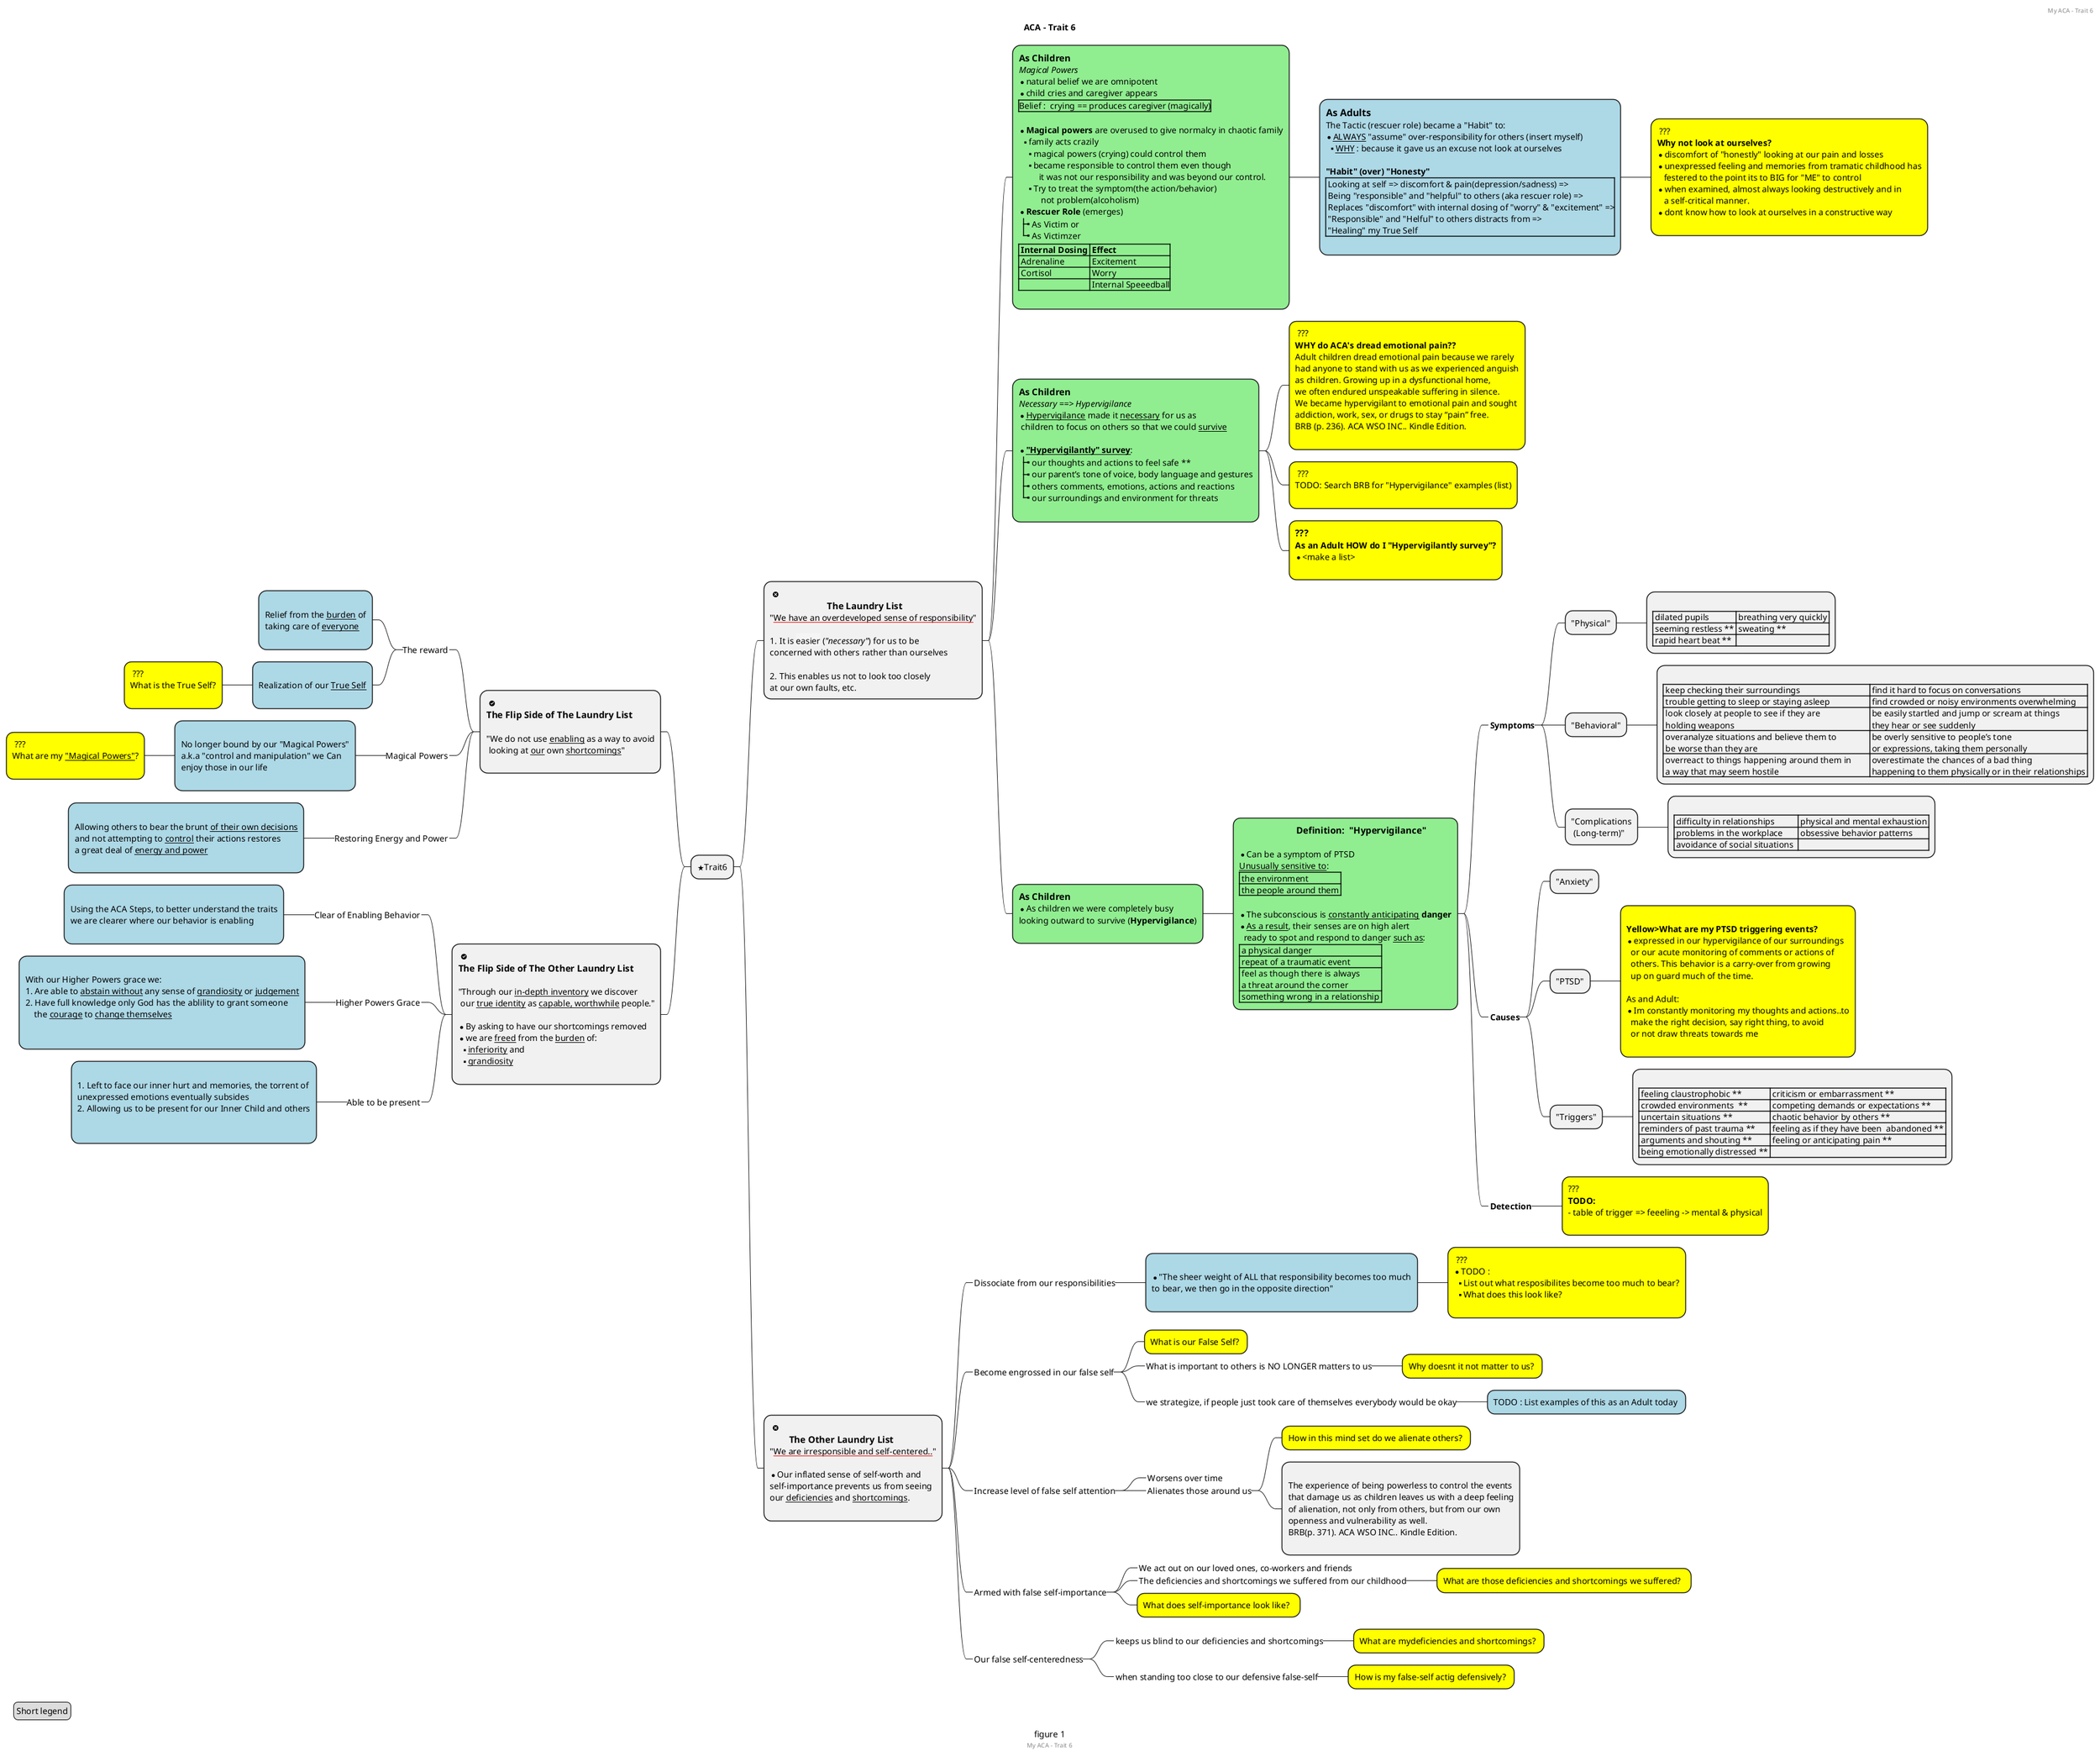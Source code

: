 @startmindmap

' <&name> = creole open iconic icons : https://useiconic.com/open/

'--------STYLING---------
<style>
mindmapDiagram {
  .green {
    BackgroundColor lightgreen
  }
  .asChild {
    BackgroundColor lightgreen
  }
  .asAdult {
    BackgroundColor lightblue
  }
  .question {
    BackgroundColor Yellow
  }
}
</style>

'--------MINDMAP---------

* <&star>Trait6

'-------The Laundry List-------
**: <&circle-x>
===\t\t\tThe Laundry List
"<u:red>We have an overdeveloped sense of responsibility</u>"

# It is <back:WhiteSmoke><u>easier</u></back> (//"necessary"//) for us to be
concerned with others rather than ourselves

# This enables us not to look too closely
at our own faults, etc.;

***:===As Children
====Magical Powers
* natural belief we are omnipotent
* child cries and caregiver appears
|Belief :  crying == produces caregiver (magically)|

* **Magical powers** are overused to give normalcy in chaotic family
** family acts crazily
*** magical powers (crying) could control them
*** became responsible to control them even though
         it was not our responsibility and was beyond our control.
*** Try to treat the symptom(the action/behavior)
          not problem(alcoholism)
* **Rescuer Role** (emerges)
|_ As Victim or
|_ As Victimzer
|= Internal Dosing |= Effect    |
| Adrenaline      | Excitement |
| Cortisol        | Worry      |
|                 | Internal Speeedball|
;<<asChild>>

****:==As Adults
The Tactic (rescuer role) became a "Habit" to:
* __ALWAYS__ "assume" over-responsibility for others (insert myself)
** __WHY__ : because it gave us an excuse not look at ourselves

**"Habit" (over) "Honesty"**
| Looking at self => discomfort & pain(depression/sadness) =>\n Being "responsible" and "helpful" to others (aka rescuer role) =>\n Replaces "discomfort" with internal dosing of "worry" & "excitement" =>\n "Responsible" and "Helful" to others distracts from =>\n "Healing" my True Self |
;<<asAdult>>

*****: ???
**Why not look at ourselves?**
* discomfort of "honestly" looking at our pain and losses
* unexpressed feeling and memories from tramatic childhood has
   festered to the point its to BIG for "ME" to control
* when examined, almost always looking destructively and in
   a self-critical manner.
* dont know how to look at ourselves in a constructive way
;<<question>>

***:===As Children
====Necessary ==> Hypervigilance
* __Hypervigilance__ made it __necessary__ for us as
 children to focus on others so that we could __survive__

* **__"Hypervigilantly" survey__**:
|_ our thoughts and actions to feel safe **
|_ our parent’s tone of voice, body language and gestures
|_ others comments, emotions, actions and reactions
|_ our surroundings and environment for threats
;<<asChild>>

****: ???
**WHY do ACA's dread emotional pain??**
Adult children dread emotional pain because we rarely
had anyone to stand with us as we experienced anguish
as children. Growing up in a dysfunctional home,
we often endured unspeakable suffering in silence.
We became hypervigilant to emotional pain and sought
addiction, work, sex, or drugs to stay “pain” free.
BRB (p. 236). ACA WSO INC.. Kindle Edition.
;<<question>>

****: ???
TODO: Search BRB for "Hypervigilance" examples (list)
;<<question>>


****:===???
**As an Adult HOW do I "Hypervigilantly survey"?**
* <make a list>
;<<question>>

' ---------Hypervigilance Definition-----------------

***:===As Children
* As children we were completely busy
looking outward to survive (**Hypervigilance**)
;<<asChild>>

****:===\t\t\tDefinition:  "Hypervigilance"

* Can be a <w>symptom</w> of PTSD
__Unusually sensitive to__:
| the environment |
| the people around them |

* The subconscious is __constantly anticipating__ **danger**
* __As a result__, their senses are on high alert
  ready to spot and respond to danger __such as__:
| a physical danger|
| repeat of a traumatic event|
| feel as though there is always\n a threat around the corner |
| something wrong in a relationship |;<<asChild>>


*****_ **Symptoms**
****** "Physical"
*******:
| dilated pupils      | breathing very quickly |
| seeming restless ** | sweating **            |
| rapid heart beat ** |                        |;

****** "Behavioral"
*******:
| keep checking their surroundings                            | find it hard to focus on conversations          |
| trouble getting to sleep or staying asleep                  | find crowded or noisy environments overwhelming |
| look closely at people to see if they are\n holding weapons | be easily startled and jump or scream at things\n they hear or see suddenly |
| overanalyze situations and believe them to\n be worse than they are| be overly sensitive to people’s tone\n or expressions, taking them personally |
| overreact to things happening around them in\n a way that may seem hostile | overestimate the chances of a bad thing\n happening to them physically or in their relationships |;

****** "Complications\n (Long-term)"
*******:
| difficulty in relationships     | physical and mental exhaustion |
| problems in the workplace       | obsessive behavior patterns    |
| avoidance of social situations  |                                |;

*****_ **Causes**
****** "Anxiety"
****** "PTSD"
*******:
**Yellow>What are my PTSD triggering events?**
* expressed in our hypervigilance of our surroundings
  or our acute monitoring of comments or actions of
  others. This behavior is a carry-over from growing
  up on guard much of the time.

As and Adult:
* Im constantly monitoring my thoughts and actions..to
  make the right decision, say right thing, to avoid
  or not draw threats towards me
;<<question>>

****** "Triggers"
*******:
| feeling claustrophobic **       | criticism or embarrassment **        |
| crowded environments  **        | competing demands or expectations ** |
| uncertain situations **         | chaotic behavior by others **        |
| reminders of past trauma **     | feeling as if they have been  abandoned ** |
| arguments and shouting **       | feeling or anticipating pain **      |
| being emotionally distressed ** |                                      |;

*****_ **Detection**
******:???
**TODO:**
- table of trigger => feeeling -> mental & physical
;<<question>>


'-------The Other Laundry List-------

**: <&circle-x>
===\tThe Other Laundry List
"<u:red>We are irresponsible and self-centered..</u>"

* Our inflated sense of self-worth and
self-importance prevents us from seeing
our <u>deficiencies</u> and <u>shortcomings</u>.
;
***_ Dissociate from our responsibilities
****:
* "The sheer weight of ALL that responsibility becomes too much
to bear, we then go in the opposite direction"
; <<asAdult>>
*****: ???
* TODO :
** List out what resposibilites become too much to bear?
** What does this look like?
;<<question>>

***_ Become engrossed in our false self
**** What is our False Self? <<question>>
****_ What is important to others is NO LONGER matters to us
***** Why doesnt it not matter to us? <<question>>
****_ we strategize, if people just took care of themselves everybody would be okay
***** TODO : List examples of this as an Adult today <<asAdult>>

***_ Increase level of false self attention
****_ Worsens over time
****_ Alienates those around us
***** How in this mind set do we alienate others? <<question>>
*****:
The experience of being powerless to control the events
that damage us as children leaves us with a deep feeling
of alienation, not only from others, but from our own
openness and vulnerability as well.
BRB(p. 371). ACA WSO INC.. Kindle Edition.
;

***_ Armed with false self-importance
****_ We act out on our loved ones, co-workers and friends
****_ The deficiencies and shortcomings we suffered from our childhood
***** What are those deficiencies and shortcomings we suffered?  <<question>>
**** What does self-importance look like?  <<question>>

***_ Our false self-centeredness
****_ keeps us blind to our deficiencies and shortcomings
***** What are mydeficiencies and shortcomings? <<question>>
****_ when standing too close to our defensive false-self
***** How is my false-self actig defensively? <<question>>



'==========LEFT SIDE=================

left side

'-------The Flip Side of The Laundry List-------
**: <&circle-check>
===The Flip Side of The Laundry List

"We do not use <u>enabling</u> as a way to avoid
 looking at <u>our</u> own <u>shortcomings</u>"
;

***_ The reward
****:
Relief from the __burden__ of
taking care of __everyone__
;<<asAdult>>

****:
Realization of our __True Self__
;<<asAdult>>

*****: ???
What is the True Self?
;<<question>>

***_ Magical Powers
****:
No longer bound by our "Magical Powers"
a.k.a "control and manipulation" we Can
enjoy those in our life
;<<asAdult>>

*****: ???
What are my __"Magical Powers"__?
;<<question>>

***_ Restoring Energy and Power
****:
Allowing others to bear the brunt __of their own decisions__
and not attempting to __control__ their actions restores
a great deal of __energy and power__
;<<asAdult>>

'-------The Flip Side of The Other Laundry List-------
**: <&circle-check>
===The Flip Side of The Other Laundry List

"Through our <u>in-depth inventory</u> we discover
 our <u>true identity</u> as <u>capable<u>, <u>worthwhile</u> people."

* By asking to have our shortcomings removed
* we are <u>freed</u> from the <u>burden</u> of:
** <u>inferiority</u> and
** <u>grandiosity</u>
;

***_ Clear of Enabling Behavior
****:
Using the ACA Steps, to better understand the traits
we are clearer where our behavior is enabling
;<<asAdult>>

***_ Higher Powers Grace
****:
With our Higher Powers grace we:
# Are able to __abstain without__ any sense of __grandiosity__ or __judgement__
# Have full knowledge only God has the ablility to grant someone
    the __courage__ to __change themselves__

;<<asAdult>>

***_ Able to be present
****:
# Left to face our inner hurt and memories, the torrent of
unexpressed emotions eventually subsides
# Allowing us to be present for our Inner Child and others

;<<asAdult>>

'==========TITLE============
caption figure 1
title ACA - Trait 6

header
My ACA - Trait 6
endheader

center footer My ACA - Trait 6

legend left
  Short legend
endlegend
@endmindmap